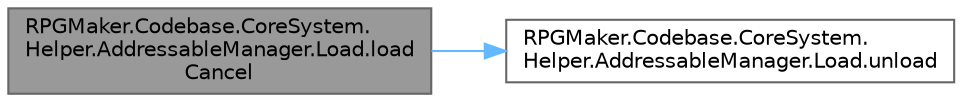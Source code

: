 digraph "RPGMaker.Codebase.CoreSystem.Helper.AddressableManager.Load.loadCancel"
{
 // LATEX_PDF_SIZE
  bgcolor="transparent";
  edge [fontname=Helvetica,fontsize=10,labelfontname=Helvetica,labelfontsize=10];
  node [fontname=Helvetica,fontsize=10,shape=box,height=0.2,width=0.4];
  rankdir="LR";
  Node1 [id="Node000001",label="RPGMaker.Codebase.CoreSystem.\lHelper.AddressableManager.Load.load\lCancel",height=0.2,width=0.4,color="gray40", fillcolor="grey60", style="filled", fontcolor="black",tooltip="ロード中にキャンセル入った場合のアンロード処理 ロード完了を待ってからアンロードする"];
  Node1 -> Node2 [id="edge1_Node000001_Node000002",color="steelblue1",style="solid",tooltip=" "];
  Node2 [id="Node000002",label="RPGMaker.Codebase.CoreSystem.\lHelper.AddressableManager.Load.unload",height=0.2,width=0.4,color="grey40", fillcolor="white", style="filled",URL="$d8/d6d/class_r_p_g_maker_1_1_codebase_1_1_core_system_1_1_helper_1_1_addressable_manager_1_1_load.html#a1cd13e04359f21c4d453b8e605b7b28e",tooltip="アンロード"];
}

